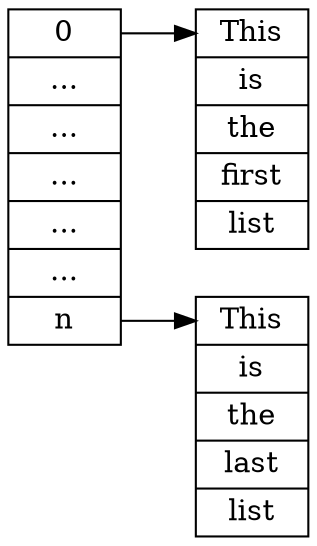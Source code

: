 digraph memory {
    node [shape=record];
    rankdir=LR;
    nested_wl [label="<m0> 0 | ... | ... | ... | ... | ... | <mn> n"];
    nested0 [label="<m0> This | is | the | first | list"];
    nestedn [label="<mn> This | is | the | last | list"];
    nested_wl:m0 -> nested0:m0;
    nested_wl:mn -> nestedn:mn;
}
